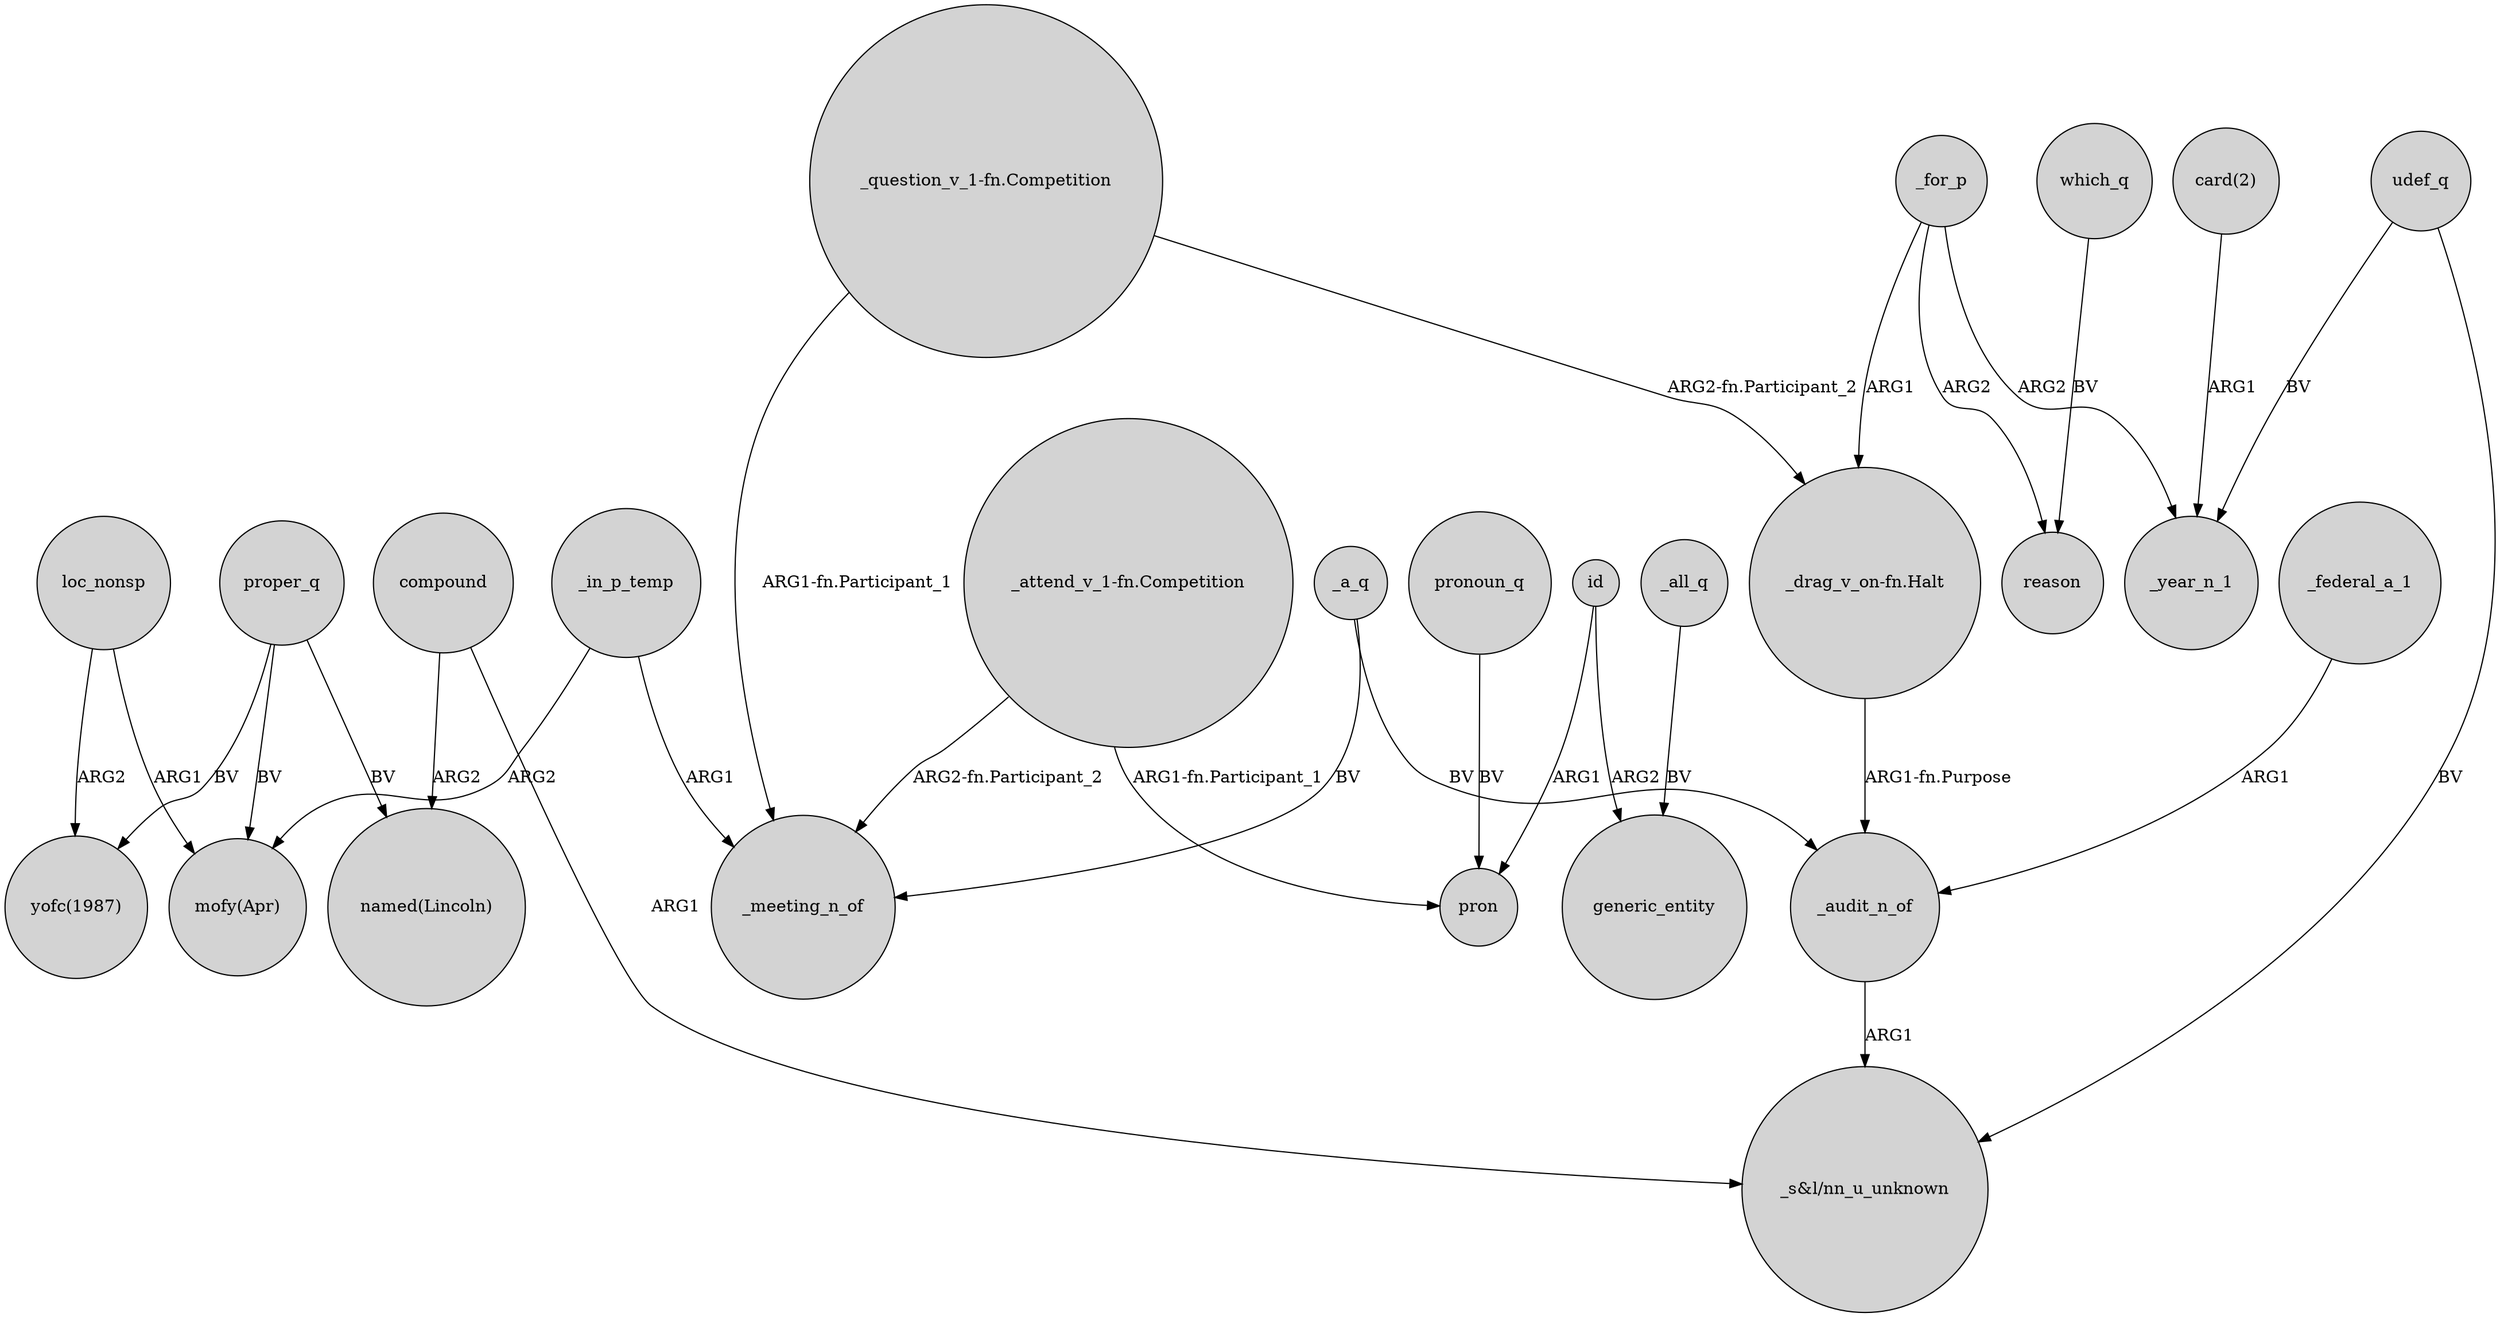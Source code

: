 digraph {
	node [shape=circle style=filled]
	proper_q -> "mofy(Apr)" [label=BV]
	"_attend_v_1-fn.Competition" -> _meeting_n_of [label="ARG2-fn.Participant_2"]
	"_question_v_1-fn.Competition" -> "_drag_v_on-fn.Halt" [label="ARG2-fn.Participant_2"]
	which_q -> reason [label=BV]
	_in_p_temp -> "mofy(Apr)" [label=ARG2]
	_a_q -> _audit_n_of [label=BV]
	proper_q -> "named(Lincoln)" [label=BV]
	_for_p -> reason [label=ARG2]
	id -> generic_entity [label=ARG2]
	_all_q -> generic_entity [label=BV]
	_federal_a_1 -> _audit_n_of [label=ARG1]
	pronoun_q -> pron [label=BV]
	_a_q -> _meeting_n_of [label=BV]
	id -> pron [label=ARG1]
	proper_q -> "yofc(1987)" [label=BV]
	loc_nonsp -> "mofy(Apr)" [label=ARG1]
	_for_p -> "_drag_v_on-fn.Halt" [label=ARG1]
	"_attend_v_1-fn.Competition" -> pron [label="ARG1-fn.Participant_1"]
	compound -> "_s&l/nn_u_unknown" [label=ARG1]
	"_question_v_1-fn.Competition" -> _meeting_n_of [label="ARG1-fn.Participant_1"]
	udef_q -> _year_n_1 [label=BV]
	"_drag_v_on-fn.Halt" -> _audit_n_of [label="ARG1-fn.Purpose"]
	"card(2)" -> _year_n_1 [label=ARG1]
	_for_p -> _year_n_1 [label=ARG2]
	compound -> "named(Lincoln)" [label=ARG2]
	loc_nonsp -> "yofc(1987)" [label=ARG2]
	_audit_n_of -> "_s&l/nn_u_unknown" [label=ARG1]
	udef_q -> "_s&l/nn_u_unknown" [label=BV]
	_in_p_temp -> _meeting_n_of [label=ARG1]
}
